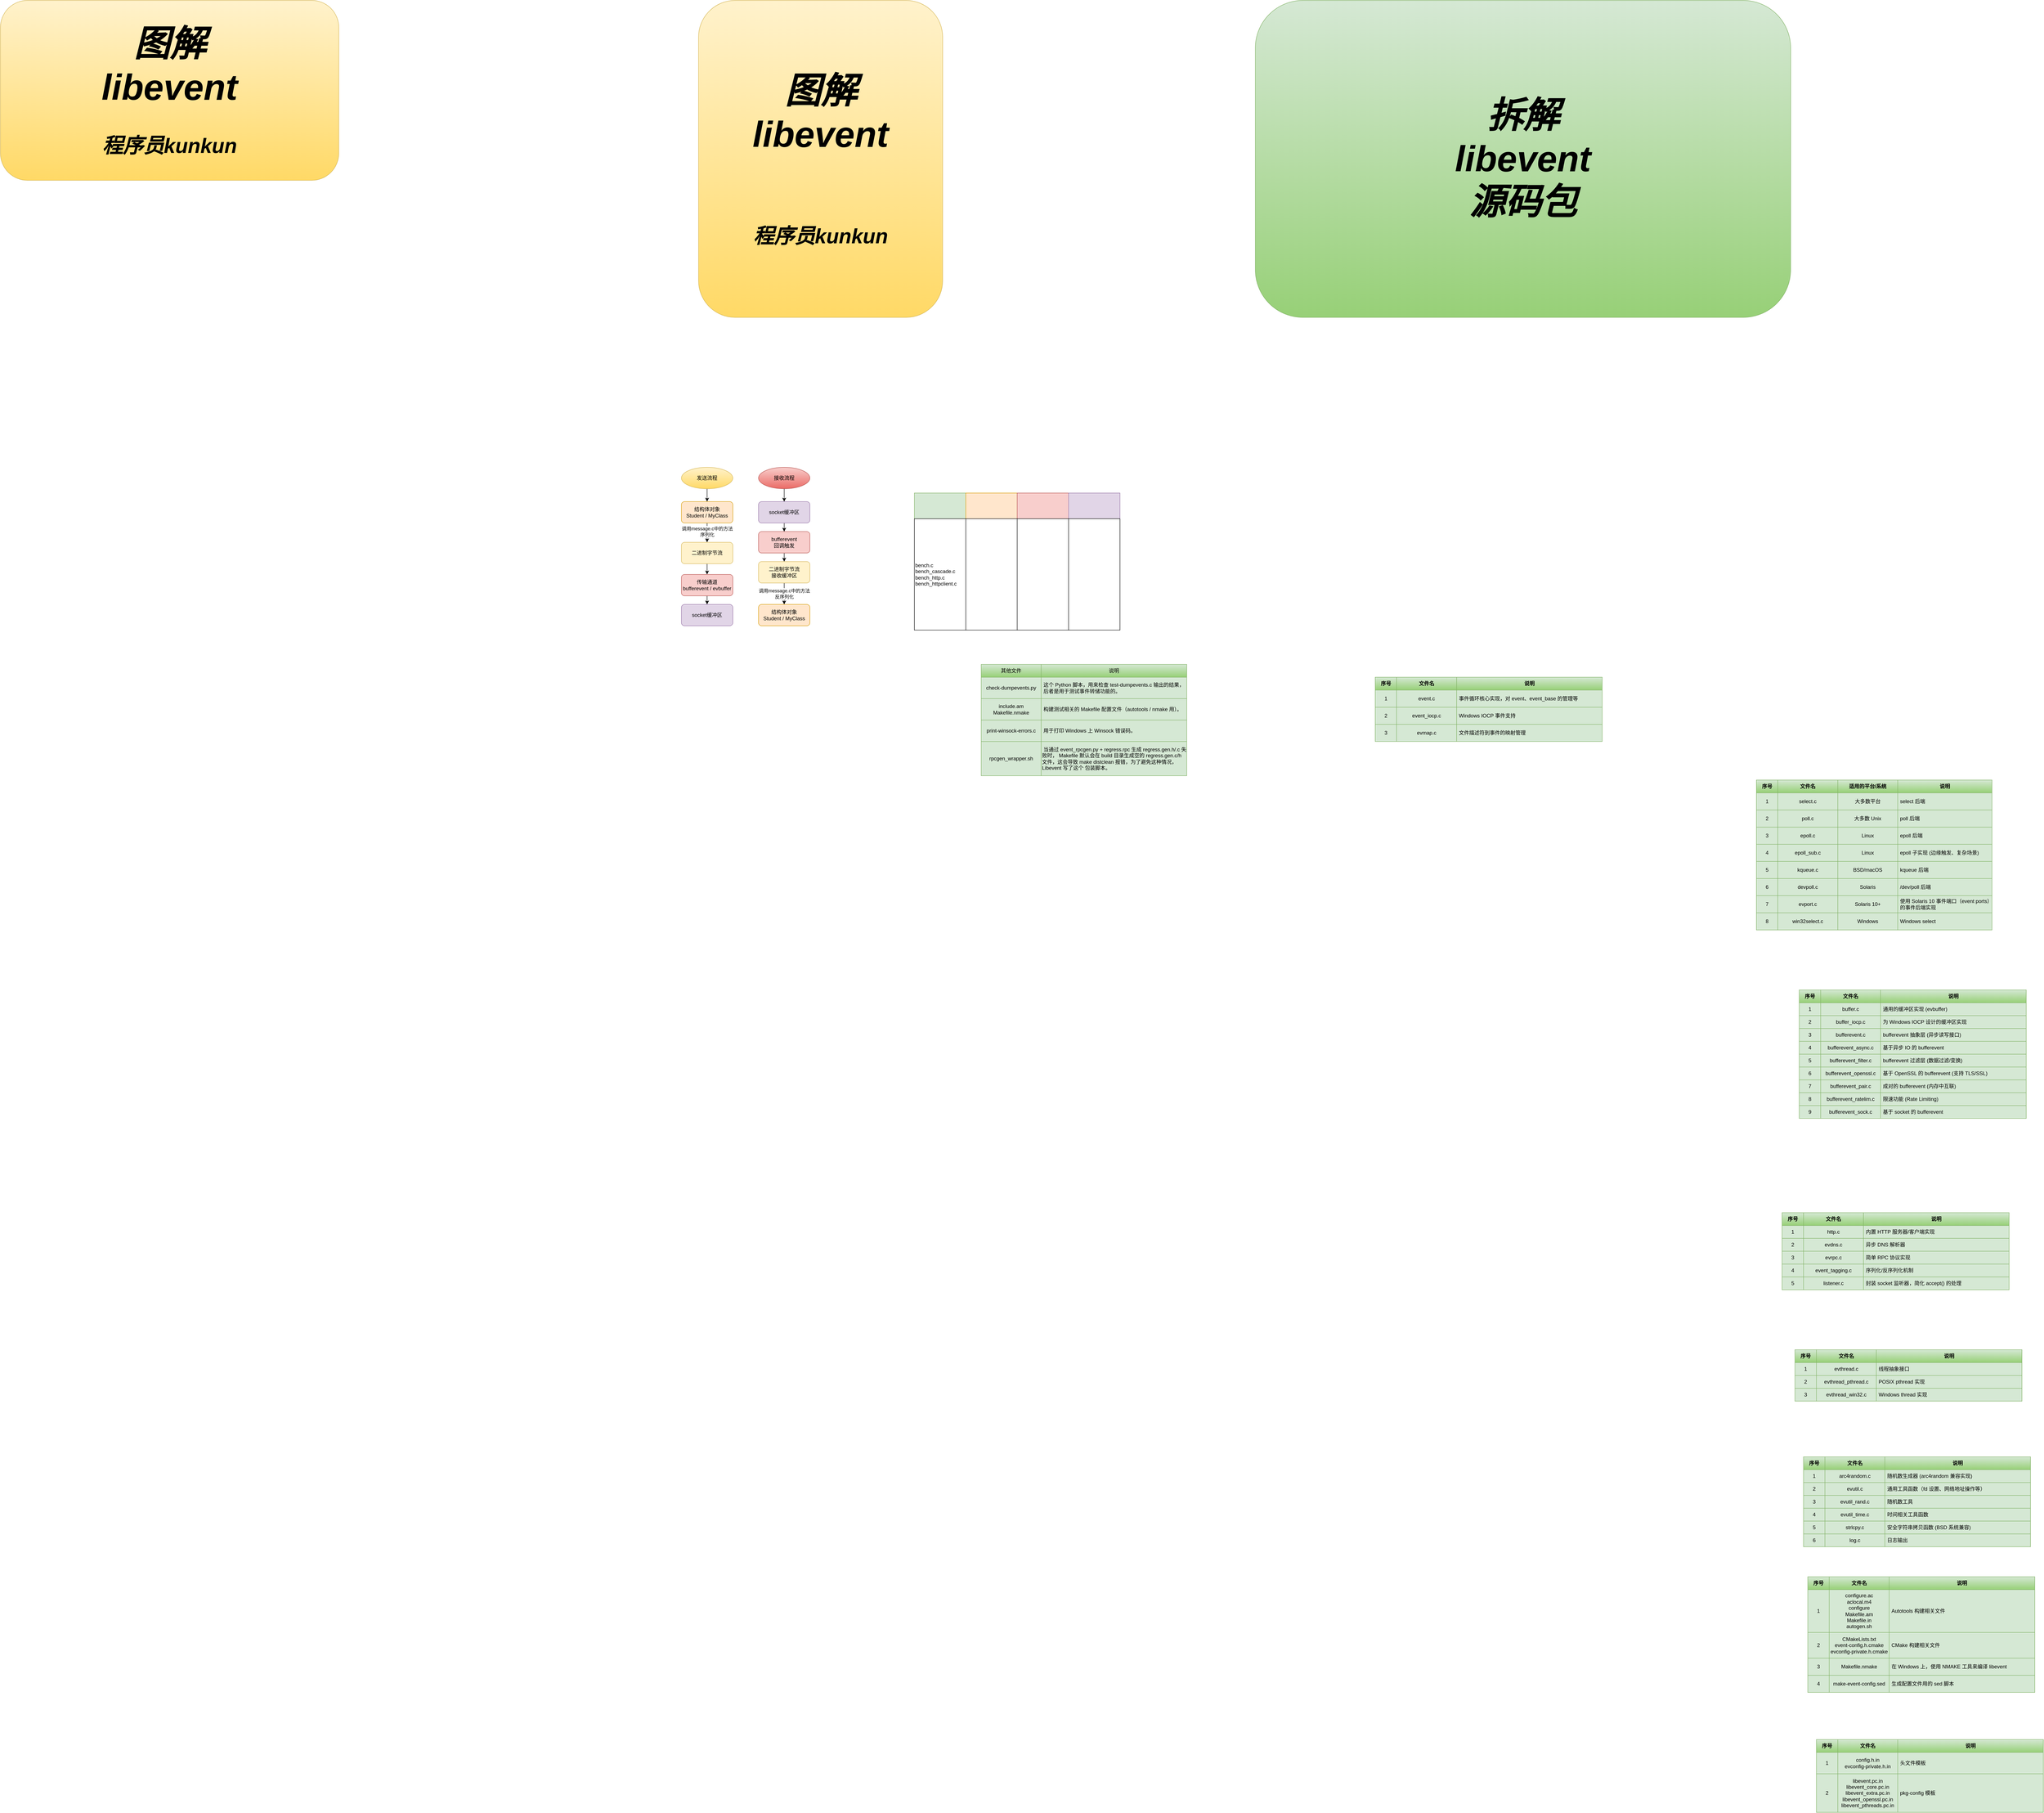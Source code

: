 <mxfile version="28.1.1">
  <diagram name="第 1 页" id="bHeD-zbfW_tD5q5CruoQ">
    <mxGraphModel dx="3165" dy="2285" grid="1" gridSize="10" guides="1" tooltips="1" connect="1" arrows="1" fold="1" page="0" pageScale="1" pageWidth="827" pageHeight="1169" math="0" shadow="0">
      <root>
        <mxCell id="0" />
        <mxCell id="1" parent="0" />
        <mxCell id="lm4zTS06JlCJqqm8C1mE-1" value="" style="edgeStyle=orthogonalEdgeStyle;rounded=0;orthogonalLoop=1;jettySize=auto;html=1;entryX=0.5;entryY=0;entryDx=0;entryDy=0;" parent="1" source="lm4zTS06JlCJqqm8C1mE-3" target="lm4zTS06JlCJqqm8C1mE-5" edge="1">
          <mxGeometry relative="1" as="geometry" />
        </mxCell>
        <mxCell id="lm4zTS06JlCJqqm8C1mE-2" value="调用message.c中的方法&lt;div&gt;序列化&lt;/div&gt;" style="edgeLabel;html=1;align=center;verticalAlign=middle;resizable=0;points=[];" parent="lm4zTS06JlCJqqm8C1mE-1" vertex="1" connectable="0">
          <mxGeometry x="-0.242" relative="1" as="geometry">
            <mxPoint y="3" as="offset" />
          </mxGeometry>
        </mxCell>
        <mxCell id="lm4zTS06JlCJqqm8C1mE-3" value="结构体对象&lt;div&gt;Student / MyClass&lt;/div&gt;" style="rounded=1;whiteSpace=wrap;html=1;fillColor=#ffe6cc;strokeColor=#d79b00;" parent="1" vertex="1">
          <mxGeometry x="1110" y="410" width="120" height="50" as="geometry" />
        </mxCell>
        <mxCell id="lm4zTS06JlCJqqm8C1mE-4" value="" style="edgeStyle=orthogonalEdgeStyle;rounded=0;orthogonalLoop=1;jettySize=auto;html=1;entryX=0.5;entryY=0;entryDx=0;entryDy=0;" parent="1" source="lm4zTS06JlCJqqm8C1mE-5" target="lm4zTS06JlCJqqm8C1mE-7" edge="1">
          <mxGeometry relative="1" as="geometry" />
        </mxCell>
        <mxCell id="lm4zTS06JlCJqqm8C1mE-5" value="二进制字节流" style="rounded=1;whiteSpace=wrap;html=1;fillColor=#fff2cc;strokeColor=#d6b656;" parent="1" vertex="1">
          <mxGeometry x="1110" y="505" width="120" height="50" as="geometry" />
        </mxCell>
        <mxCell id="lm4zTS06JlCJqqm8C1mE-6" value="" style="edgeStyle=orthogonalEdgeStyle;rounded=0;orthogonalLoop=1;jettySize=auto;html=1;" parent="1" source="lm4zTS06JlCJqqm8C1mE-7" target="lm4zTS06JlCJqqm8C1mE-8" edge="1">
          <mxGeometry relative="1" as="geometry" />
        </mxCell>
        <mxCell id="lm4zTS06JlCJqqm8C1mE-7" value="传输通道&lt;div&gt;bufferevent / evbuffer&lt;/div&gt;" style="rounded=1;whiteSpace=wrap;html=1;fillColor=#f8cecc;strokeColor=#b85450;" parent="1" vertex="1">
          <mxGeometry x="1110" y="580" width="120" height="50" as="geometry" />
        </mxCell>
        <mxCell id="lm4zTS06JlCJqqm8C1mE-8" value="socket缓冲区" style="rounded=1;whiteSpace=wrap;html=1;fillColor=#e1d5e7;strokeColor=#9673a6;" parent="1" vertex="1">
          <mxGeometry x="1110" y="650" width="120" height="50" as="geometry" />
        </mxCell>
        <mxCell id="lm4zTS06JlCJqqm8C1mE-9" value="" style="edgeStyle=orthogonalEdgeStyle;rounded=0;orthogonalLoop=1;jettySize=auto;html=1;" parent="1" source="lm4zTS06JlCJqqm8C1mE-10" target="lm4zTS06JlCJqqm8C1mE-12" edge="1">
          <mxGeometry relative="1" as="geometry" />
        </mxCell>
        <mxCell id="lm4zTS06JlCJqqm8C1mE-10" value="socket缓冲区" style="rounded=1;whiteSpace=wrap;html=1;fillColor=#e1d5e7;strokeColor=#9673a6;" parent="1" vertex="1">
          <mxGeometry x="1290" y="410" width="120" height="50" as="geometry" />
        </mxCell>
        <mxCell id="lm4zTS06JlCJqqm8C1mE-11" value="" style="edgeStyle=orthogonalEdgeStyle;rounded=0;orthogonalLoop=1;jettySize=auto;html=1;" parent="1" source="lm4zTS06JlCJqqm8C1mE-12" target="lm4zTS06JlCJqqm8C1mE-14" edge="1">
          <mxGeometry relative="1" as="geometry" />
        </mxCell>
        <mxCell id="lm4zTS06JlCJqqm8C1mE-12" value="&lt;div&gt;bufferevent&lt;/div&gt;&lt;div&gt;回调触发&lt;/div&gt;" style="rounded=1;whiteSpace=wrap;html=1;fillColor=#f8cecc;strokeColor=#b85450;" parent="1" vertex="1">
          <mxGeometry x="1290" y="480" width="120" height="50" as="geometry" />
        </mxCell>
        <mxCell id="lm4zTS06JlCJqqm8C1mE-13" value="调用message.c中的方法&lt;div&gt;反&lt;span style=&quot;background-color: light-dark(#ffffff, var(--ge-dark-color, #121212)); color: light-dark(rgb(0, 0, 0), rgb(255, 255, 255));&quot;&gt;序列化&lt;/span&gt;&lt;/div&gt;" style="edgeStyle=orthogonalEdgeStyle;rounded=0;orthogonalLoop=1;jettySize=auto;html=1;exitX=0.5;exitY=1;exitDx=0;exitDy=0;entryX=0.5;entryY=0;entryDx=0;entryDy=0;" parent="1" source="lm4zTS06JlCJqqm8C1mE-14" target="lm4zTS06JlCJqqm8C1mE-15" edge="1">
          <mxGeometry relative="1" as="geometry">
            <mxPoint x="1350" y="649.0" as="sourcePoint" />
            <mxPoint x="1350" y="699" as="targetPoint" />
          </mxGeometry>
        </mxCell>
        <mxCell id="lm4zTS06JlCJqqm8C1mE-14" value="二进制字节流&lt;div&gt;接收缓冲区&lt;/div&gt;" style="rounded=1;whiteSpace=wrap;html=1;fillColor=#fff2cc;strokeColor=#d6b656;" parent="1" vertex="1">
          <mxGeometry x="1290" y="550" width="120" height="50" as="geometry" />
        </mxCell>
        <mxCell id="lm4zTS06JlCJqqm8C1mE-15" value="结构体对象&lt;div&gt;Student / MyClass&lt;/div&gt;" style="rounded=1;whiteSpace=wrap;html=1;fillColor=#ffe6cc;strokeColor=#d79b00;" parent="1" vertex="1">
          <mxGeometry x="1290" y="650" width="120" height="50" as="geometry" />
        </mxCell>
        <mxCell id="4ESzDmlQAR68TbJbTXDd-2" value="" style="rounded=0;whiteSpace=wrap;html=1;fillColor=#d5e8d4;strokeColor=#82b366;" parent="1" vertex="1">
          <mxGeometry x="1654" y="390" width="120" height="60" as="geometry" />
        </mxCell>
        <mxCell id="4ESzDmlQAR68TbJbTXDd-3" value="" style="rounded=0;whiteSpace=wrap;html=1;fillColor=#ffe6cc;strokeColor=#d79b00;" parent="1" vertex="1">
          <mxGeometry x="1774" y="390" width="120" height="60" as="geometry" />
        </mxCell>
        <mxCell id="4ESzDmlQAR68TbJbTXDd-4" value="" style="rounded=0;whiteSpace=wrap;html=1;fillColor=#f8cecc;strokeColor=#b85450;" parent="1" vertex="1">
          <mxGeometry x="1894" y="390" width="120" height="60" as="geometry" />
        </mxCell>
        <mxCell id="4ESzDmlQAR68TbJbTXDd-5" value="" style="rounded=0;whiteSpace=wrap;html=1;fillColor=#e1d5e7;strokeColor=#9673a6;" parent="1" vertex="1">
          <mxGeometry x="2014" y="390" width="120" height="60" as="geometry" />
        </mxCell>
        <mxCell id="4ESzDmlQAR68TbJbTXDd-6" value="&lt;div&gt;bench.c&lt;/div&gt;&lt;div&gt;bench_cascade.c&lt;/div&gt;&lt;div&gt;bench_http.c&lt;/div&gt;&lt;div&gt;bench_httpclient.c&lt;/div&gt;" style="rounded=0;whiteSpace=wrap;html=1;align=left;" parent="1" vertex="1">
          <mxGeometry x="1654" y="450" width="120" height="260" as="geometry" />
        </mxCell>
        <mxCell id="4ESzDmlQAR68TbJbTXDd-7" value="" style="rounded=0;whiteSpace=wrap;html=1;align=left;" parent="1" vertex="1">
          <mxGeometry x="1774" y="450" width="120" height="260" as="geometry" />
        </mxCell>
        <mxCell id="4ESzDmlQAR68TbJbTXDd-8" value="" style="rounded=0;whiteSpace=wrap;html=1;align=left;" parent="1" vertex="1">
          <mxGeometry x="1894" y="450" width="120" height="260" as="geometry" />
        </mxCell>
        <mxCell id="4ESzDmlQAR68TbJbTXDd-9" value="" style="rounded=0;whiteSpace=wrap;html=1;align=left;" parent="1" vertex="1">
          <mxGeometry x="2014" y="450" width="120" height="260" as="geometry" />
        </mxCell>
        <mxCell id="4ESzDmlQAR68TbJbTXDd-14" value="check-dumpevents.py" style="rounded=0;whiteSpace=wrap;html=1;fillColor=#d5e8d4;strokeColor=#82b366;" parent="1" vertex="1">
          <mxGeometry x="1810" y="820" width="140" height="50" as="geometry" />
        </mxCell>
        <mxCell id="4ESzDmlQAR68TbJbTXDd-16" value="&lt;div&gt;include.am&lt;/div&gt;&lt;div&gt;Makefile.nmake&lt;/div&gt;" style="rounded=0;whiteSpace=wrap;html=1;fillColor=#d5e8d4;strokeColor=#82b366;" parent="1" vertex="1">
          <mxGeometry x="1810" y="870" width="140" height="50" as="geometry" />
        </mxCell>
        <mxCell id="4ESzDmlQAR68TbJbTXDd-17" value="print-winsock-errors.c" style="rounded=0;whiteSpace=wrap;html=1;fillColor=#d5e8d4;strokeColor=#82b366;" parent="1" vertex="1">
          <mxGeometry x="1810" y="920" width="140" height="50" as="geometry" />
        </mxCell>
        <mxCell id="4ESzDmlQAR68TbJbTXDd-18" value="rpcgen_wrapper.sh" style="rounded=0;whiteSpace=wrap;html=1;fillColor=#d5e8d4;strokeColor=#82b366;" parent="1" vertex="1">
          <mxGeometry x="1810" y="970" width="140" height="80" as="geometry" />
        </mxCell>
        <mxCell id="4ESzDmlQAR68TbJbTXDd-19" value="&amp;nbsp;这个 Python 脚本，用来检查 test-dumpevents.c 输出的结果，&amp;nbsp; &amp;nbsp;后者是用于测试事件转储功能的。" style="rounded=0;whiteSpace=wrap;html=1;align=left;fillColor=#d5e8d4;strokeColor=#82b366;" parent="1" vertex="1">
          <mxGeometry x="1950" y="820" width="340" height="50" as="geometry" />
        </mxCell>
        <mxCell id="4ESzDmlQAR68TbJbTXDd-20" value="&amp;nbsp;构建测试相关的 Makefile 配置文件（autotools / nmake 用）。" style="rounded=0;whiteSpace=wrap;html=1;align=left;fillColor=#d5e8d4;strokeColor=#82b366;" parent="1" vertex="1">
          <mxGeometry x="1950" y="870" width="340" height="50" as="geometry" />
        </mxCell>
        <mxCell id="4ESzDmlQAR68TbJbTXDd-21" value="&amp;nbsp;用于打印 Windows 上 Winsock 错误码。" style="rounded=0;whiteSpace=wrap;html=1;align=left;fillColor=#d5e8d4;strokeColor=#82b366;" parent="1" vertex="1">
          <mxGeometry x="1950" y="920" width="340" height="50" as="geometry" />
        </mxCell>
        <mxCell id="4ESzDmlQAR68TbJbTXDd-22" value="&amp;nbsp;当通过 event_rpcgen.py +&amp;nbsp;regress.rpc 生成&amp;nbsp;regress.gen.h/.c 失败时， Makefile 默认会在 build 目录生成空的 regress.gen.c/h 文件，这会导致 make distclean 报错，为了避免这种情况，Libevent 写了这个 包装脚本。" style="rounded=0;whiteSpace=wrap;html=1;align=left;fillColor=#d5e8d4;strokeColor=#82b366;" parent="1" vertex="1">
          <mxGeometry x="1950" y="970" width="340" height="80" as="geometry" />
        </mxCell>
        <mxCell id="4ESzDmlQAR68TbJbTXDd-23" value="其他文件" style="rounded=0;whiteSpace=wrap;html=1;fillColor=#d5e8d4;strokeColor=#82b366;gradientColor=#97d077;" parent="1" vertex="1">
          <mxGeometry x="1810" y="790" width="140" height="30" as="geometry" />
        </mxCell>
        <mxCell id="4ESzDmlQAR68TbJbTXDd-24" value="说明" style="rounded=0;whiteSpace=wrap;html=1;fillColor=#d5e8d4;strokeColor=#82b366;align=center;gradientColor=#97d077;" parent="1" vertex="1">
          <mxGeometry x="1950" y="790" width="340" height="30" as="geometry" />
        </mxCell>
        <mxCell id="4ESzDmlQAR68TbJbTXDd-25" value="&lt;font style=&quot;font-size: 84px;&quot;&gt;&lt;b&gt;图解&lt;/b&gt;&lt;/font&gt;&lt;div&gt;&lt;font style=&quot;font-size: 84px;&quot;&gt;&lt;b&gt;libevent&lt;/b&gt;&lt;/font&gt;&lt;/div&gt;&lt;div&gt;&lt;font style=&quot;font-size: 84px;&quot;&gt;&lt;b&gt;&lt;br&gt;&lt;/b&gt;&lt;/font&gt;&lt;/div&gt;&lt;div&gt;&lt;b&gt;&lt;br&gt;&lt;/b&gt;&lt;/div&gt;&lt;div&gt;&lt;b&gt;程序员kunkun&lt;/b&gt;&lt;/div&gt;" style="rounded=1;whiteSpace=wrap;html=1;fillColor=#fff2cc;gradientColor=#ffd966;strokeColor=#d6b656;fontSize=48;fontStyle=2" parent="1" vertex="1">
          <mxGeometry x="1150" y="-760" width="570" height="740" as="geometry" />
        </mxCell>
        <mxCell id="4ESzDmlQAR68TbJbTXDd-26" value="&lt;span style=&quot;font-size: 84px;&quot;&gt;&lt;b&gt;拆解&lt;/b&gt;&lt;/span&gt;&lt;br&gt;&lt;div&gt;&lt;font style=&quot;font-size: 84px;&quot;&gt;&lt;b&gt;libevent&lt;/b&gt;&lt;/font&gt;&lt;/div&gt;&lt;div&gt;&lt;font style=&quot;font-size: 84px;&quot;&gt;&lt;b&gt;源码包&lt;/b&gt;&lt;/font&gt;&lt;/div&gt;" style="rounded=1;whiteSpace=wrap;html=1;fillColor=#d5e8d4;gradientColor=#97d077;strokeColor=#82b366;fontSize=48;fontStyle=2" parent="1" vertex="1">
          <mxGeometry x="2450" y="-760" width="1250" height="740" as="geometry" />
        </mxCell>
        <mxCell id="4ESzDmlQAR68TbJbTXDd-28" value="" style="edgeStyle=orthogonalEdgeStyle;rounded=0;orthogonalLoop=1;jettySize=auto;html=1;" parent="1" source="4ESzDmlQAR68TbJbTXDd-27" target="lm4zTS06JlCJqqm8C1mE-3" edge="1">
          <mxGeometry relative="1" as="geometry" />
        </mxCell>
        <mxCell id="4ESzDmlQAR68TbJbTXDd-27" value="发送流程" style="ellipse;whiteSpace=wrap;html=1;fillColor=#fff2cc;gradientColor=#ffd966;strokeColor=#d6b656;" parent="1" vertex="1">
          <mxGeometry x="1110" y="330" width="120" height="50" as="geometry" />
        </mxCell>
        <mxCell id="4ESzDmlQAR68TbJbTXDd-30" value="" style="edgeStyle=orthogonalEdgeStyle;rounded=0;orthogonalLoop=1;jettySize=auto;html=1;" parent="1" source="4ESzDmlQAR68TbJbTXDd-29" target="lm4zTS06JlCJqqm8C1mE-10" edge="1">
          <mxGeometry relative="1" as="geometry" />
        </mxCell>
        <mxCell id="4ESzDmlQAR68TbJbTXDd-29" value="接收流程" style="ellipse;whiteSpace=wrap;html=1;fillColor=#f8cecc;gradientColor=#ea6b66;strokeColor=#b85450;" parent="1" vertex="1">
          <mxGeometry x="1290" y="330" width="120" height="50" as="geometry" />
        </mxCell>
        <mxCell id="m3YWzzSOtX_iTLKpykOy-1" value="event.c" style="rounded=0;whiteSpace=wrap;html=1;fillColor=#d5e8d4;strokeColor=#82b366;" parent="1" vertex="1">
          <mxGeometry x="2780" y="850" width="140" height="40" as="geometry" />
        </mxCell>
        <mxCell id="m3YWzzSOtX_iTLKpykOy-2" value="event_iocp.c" style="rounded=0;whiteSpace=wrap;html=1;fillColor=#d5e8d4;strokeColor=#82b366;" parent="1" vertex="1">
          <mxGeometry x="2780" y="890" width="140" height="40" as="geometry" />
        </mxCell>
        <mxCell id="m3YWzzSOtX_iTLKpykOy-3" value="evmap.c" style="rounded=0;whiteSpace=wrap;html=1;fillColor=#d5e8d4;strokeColor=#82b366;" parent="1" vertex="1">
          <mxGeometry x="2780" y="930" width="140" height="40" as="geometry" />
        </mxCell>
        <mxCell id="m3YWzzSOtX_iTLKpykOy-5" value="&amp;nbsp;事件循环核心实现，对 event、event_base 的管理等" style="rounded=0;whiteSpace=wrap;html=1;align=left;fillColor=#d5e8d4;strokeColor=#82b366;" parent="1" vertex="1">
          <mxGeometry x="2920" y="850" width="340" height="40" as="geometry" />
        </mxCell>
        <mxCell id="m3YWzzSOtX_iTLKpykOy-6" value="&amp;nbsp;Windows IOCP 事件支持" style="rounded=0;whiteSpace=wrap;html=1;align=left;fillColor=#d5e8d4;strokeColor=#82b366;" parent="1" vertex="1">
          <mxGeometry x="2920" y="890" width="340" height="40" as="geometry" />
        </mxCell>
        <mxCell id="m3YWzzSOtX_iTLKpykOy-7" value="&amp;nbsp;文件描述符到事件的映射管理" style="rounded=0;whiteSpace=wrap;html=1;align=left;fillColor=#d5e8d4;strokeColor=#82b366;" parent="1" vertex="1">
          <mxGeometry x="2920" y="930" width="340" height="40" as="geometry" />
        </mxCell>
        <mxCell id="m3YWzzSOtX_iTLKpykOy-9" value="文件名" style="rounded=0;whiteSpace=wrap;html=1;fillColor=#d5e8d4;strokeColor=#82b366;gradientColor=#97d077;fontStyle=1" parent="1" vertex="1">
          <mxGeometry x="2780" y="820" width="140" height="30" as="geometry" />
        </mxCell>
        <mxCell id="m3YWzzSOtX_iTLKpykOy-10" value="说明" style="rounded=0;whiteSpace=wrap;html=1;fillColor=#d5e8d4;strokeColor=#82b366;align=center;gradientColor=#97d077;fontStyle=1" parent="1" vertex="1">
          <mxGeometry x="2920" y="820" width="340" height="30" as="geometry" />
        </mxCell>
        <mxCell id="m3YWzzSOtX_iTLKpykOy-11" value="1" style="rounded=0;whiteSpace=wrap;html=1;fillColor=#d5e8d4;strokeColor=#82b366;" parent="1" vertex="1">
          <mxGeometry x="2730" y="850" width="50" height="40" as="geometry" />
        </mxCell>
        <mxCell id="m3YWzzSOtX_iTLKpykOy-12" value="2" style="rounded=0;whiteSpace=wrap;html=1;fillColor=#d5e8d4;strokeColor=#82b366;" parent="1" vertex="1">
          <mxGeometry x="2730" y="890" width="50" height="40" as="geometry" />
        </mxCell>
        <mxCell id="m3YWzzSOtX_iTLKpykOy-13" value="3" style="rounded=0;whiteSpace=wrap;html=1;fillColor=#d5e8d4;strokeColor=#82b366;" parent="1" vertex="1">
          <mxGeometry x="2730" y="930" width="50" height="40" as="geometry" />
        </mxCell>
        <mxCell id="m3YWzzSOtX_iTLKpykOy-15" value="序号" style="rounded=0;whiteSpace=wrap;html=1;fillColor=#d5e8d4;strokeColor=#82b366;gradientColor=#97d077;fontStyle=1" parent="1" vertex="1">
          <mxGeometry x="2730" y="820" width="50" height="30" as="geometry" />
        </mxCell>
        <mxCell id="m3YWzzSOtX_iTLKpykOy-16" value="select.c" style="rounded=0;whiteSpace=wrap;html=1;fillColor=#d5e8d4;strokeColor=#82b366;" parent="1" vertex="1">
          <mxGeometry x="3670" y="1090" width="140" height="40" as="geometry" />
        </mxCell>
        <mxCell id="m3YWzzSOtX_iTLKpykOy-20" value="&amp;nbsp;select 后端" style="rounded=0;whiteSpace=wrap;html=1;align=left;fillColor=#d5e8d4;strokeColor=#82b366;" parent="1" vertex="1">
          <mxGeometry x="3950" y="1090" width="220" height="40" as="geometry" />
        </mxCell>
        <mxCell id="m3YWzzSOtX_iTLKpykOy-24" value="文件名" style="rounded=0;whiteSpace=wrap;html=1;fillColor=#d5e8d4;strokeColor=#82b366;gradientColor=#97d077;fontStyle=1" parent="1" vertex="1">
          <mxGeometry x="3670" y="1060" width="140" height="30" as="geometry" />
        </mxCell>
        <mxCell id="m3YWzzSOtX_iTLKpykOy-25" value="说明" style="rounded=0;whiteSpace=wrap;html=1;fillColor=#d5e8d4;strokeColor=#82b366;align=center;gradientColor=#97d077;fontStyle=1" parent="1" vertex="1">
          <mxGeometry x="3950" y="1060" width="220" height="30" as="geometry" />
        </mxCell>
        <mxCell id="m3YWzzSOtX_iTLKpykOy-26" value="1" style="rounded=0;whiteSpace=wrap;html=1;fillColor=#d5e8d4;strokeColor=#82b366;" parent="1" vertex="1">
          <mxGeometry x="3620" y="1090" width="50" height="40" as="geometry" />
        </mxCell>
        <mxCell id="m3YWzzSOtX_iTLKpykOy-30" value="序号" style="rounded=0;whiteSpace=wrap;html=1;fillColor=#d5e8d4;strokeColor=#82b366;gradientColor=#97d077;fontStyle=1" parent="1" vertex="1">
          <mxGeometry x="3620" y="1060" width="50" height="30" as="geometry" />
        </mxCell>
        <mxCell id="m3YWzzSOtX_iTLKpykOy-31" value="buffer.c" style="rounded=0;whiteSpace=wrap;html=1;fillColor=#d5e8d4;strokeColor=#82b366;" parent="1" vertex="1">
          <mxGeometry x="3770" y="1580" width="140" height="30" as="geometry" />
        </mxCell>
        <mxCell id="m3YWzzSOtX_iTLKpykOy-32" value="buffer_iocp.c" style="rounded=0;whiteSpace=wrap;html=1;fillColor=#d5e8d4;strokeColor=#82b366;" parent="1" vertex="1">
          <mxGeometry x="3770" y="1610" width="140" height="30" as="geometry" />
        </mxCell>
        <mxCell id="m3YWzzSOtX_iTLKpykOy-33" value="bufferevent.c" style="rounded=0;whiteSpace=wrap;html=1;fillColor=#d5e8d4;strokeColor=#82b366;" parent="1" vertex="1">
          <mxGeometry x="3770" y="1640" width="140" height="30" as="geometry" />
        </mxCell>
        <mxCell id="m3YWzzSOtX_iTLKpykOy-34" value="bufferevent_async.c" style="rounded=0;whiteSpace=wrap;html=1;fillColor=#d5e8d4;strokeColor=#82b366;" parent="1" vertex="1">
          <mxGeometry x="3770" y="1670" width="140" height="30" as="geometry" />
        </mxCell>
        <mxCell id="m3YWzzSOtX_iTLKpykOy-35" value="&amp;nbsp;通用的缓冲区实现 (evbuffer)" style="rounded=0;whiteSpace=wrap;html=1;align=left;fillColor=#d5e8d4;strokeColor=#82b366;" parent="1" vertex="1">
          <mxGeometry x="3910" y="1580" width="340" height="30" as="geometry" />
        </mxCell>
        <mxCell id="m3YWzzSOtX_iTLKpykOy-36" value="&amp;nbsp;为 Windows IOCP 设计的缓冲区实现" style="rounded=0;whiteSpace=wrap;html=1;align=left;fillColor=#d5e8d4;strokeColor=#82b366;" parent="1" vertex="1">
          <mxGeometry x="3910" y="1610" width="340" height="30" as="geometry" />
        </mxCell>
        <mxCell id="m3YWzzSOtX_iTLKpykOy-37" value="&amp;nbsp;bufferevent 抽象层 (异步读写接口)" style="rounded=0;whiteSpace=wrap;html=1;align=left;fillColor=#d5e8d4;strokeColor=#82b366;" parent="1" vertex="1">
          <mxGeometry x="3910" y="1640" width="340" height="30" as="geometry" />
        </mxCell>
        <mxCell id="m3YWzzSOtX_iTLKpykOy-38" value="&amp;nbsp;基于异步 IO 的 bufferevent" style="rounded=0;whiteSpace=wrap;html=1;align=left;fillColor=#d5e8d4;strokeColor=#82b366;" parent="1" vertex="1">
          <mxGeometry x="3910" y="1670" width="340" height="30" as="geometry" />
        </mxCell>
        <mxCell id="m3YWzzSOtX_iTLKpykOy-39" value="文件名" style="rounded=0;whiteSpace=wrap;html=1;fillColor=#d5e8d4;strokeColor=#82b366;gradientColor=#97d077;fontStyle=1" parent="1" vertex="1">
          <mxGeometry x="3770" y="1550" width="140" height="30" as="geometry" />
        </mxCell>
        <mxCell id="m3YWzzSOtX_iTLKpykOy-40" value="说明" style="rounded=0;whiteSpace=wrap;html=1;fillColor=#d5e8d4;strokeColor=#82b366;align=center;gradientColor=#97d077;fontStyle=1" parent="1" vertex="1">
          <mxGeometry x="3910" y="1550" width="340" height="30" as="geometry" />
        </mxCell>
        <mxCell id="m3YWzzSOtX_iTLKpykOy-41" value="1" style="rounded=0;whiteSpace=wrap;html=1;fillColor=#d5e8d4;strokeColor=#82b366;" parent="1" vertex="1">
          <mxGeometry x="3720" y="1580" width="50" height="30" as="geometry" />
        </mxCell>
        <mxCell id="m3YWzzSOtX_iTLKpykOy-42" value="2" style="rounded=0;whiteSpace=wrap;html=1;fillColor=#d5e8d4;strokeColor=#82b366;" parent="1" vertex="1">
          <mxGeometry x="3720" y="1610" width="50" height="30" as="geometry" />
        </mxCell>
        <mxCell id="m3YWzzSOtX_iTLKpykOy-43" value="3" style="rounded=0;whiteSpace=wrap;html=1;fillColor=#d5e8d4;strokeColor=#82b366;" parent="1" vertex="1">
          <mxGeometry x="3720" y="1640" width="50" height="30" as="geometry" />
        </mxCell>
        <mxCell id="m3YWzzSOtX_iTLKpykOy-44" value="4" style="rounded=0;whiteSpace=wrap;html=1;fillColor=#d5e8d4;strokeColor=#82b366;" parent="1" vertex="1">
          <mxGeometry x="3720" y="1670" width="50" height="30" as="geometry" />
        </mxCell>
        <mxCell id="m3YWzzSOtX_iTLKpykOy-45" value="序号" style="rounded=0;whiteSpace=wrap;html=1;fillColor=#d5e8d4;strokeColor=#82b366;gradientColor=#97d077;fontStyle=1" parent="1" vertex="1">
          <mxGeometry x="3720" y="1550" width="50" height="30" as="geometry" />
        </mxCell>
        <mxCell id="m3YWzzSOtX_iTLKpykOy-106" value="大多数平台" style="rounded=0;whiteSpace=wrap;html=1;fillColor=#d5e8d4;strokeColor=#82b366;" parent="1" vertex="1">
          <mxGeometry x="3810" y="1090" width="140" height="40" as="geometry" />
        </mxCell>
        <mxCell id="m3YWzzSOtX_iTLKpykOy-110" value="适用的平台/系统" style="rounded=0;whiteSpace=wrap;html=1;fillColor=#d5e8d4;strokeColor=#82b366;gradientColor=#97d077;fontStyle=1" parent="1" vertex="1">
          <mxGeometry x="3810" y="1060" width="140" height="30" as="geometry" />
        </mxCell>
        <mxCell id="m3YWzzSOtX_iTLKpykOy-111" value="poll.c" style="rounded=0;whiteSpace=wrap;html=1;fillColor=#d5e8d4;strokeColor=#82b366;" parent="1" vertex="1">
          <mxGeometry x="3670" y="1130" width="140" height="40" as="geometry" />
        </mxCell>
        <mxCell id="m3YWzzSOtX_iTLKpykOy-112" value="&amp;nbsp;poll 后端" style="rounded=0;whiteSpace=wrap;html=1;align=left;fillColor=#d5e8d4;strokeColor=#82b366;" parent="1" vertex="1">
          <mxGeometry x="3950" y="1130" width="220" height="40" as="geometry" />
        </mxCell>
        <mxCell id="m3YWzzSOtX_iTLKpykOy-113" value="2" style="rounded=0;whiteSpace=wrap;html=1;fillColor=#d5e8d4;strokeColor=#82b366;" parent="1" vertex="1">
          <mxGeometry x="3620" y="1130" width="50" height="40" as="geometry" />
        </mxCell>
        <mxCell id="m3YWzzSOtX_iTLKpykOy-114" value="大多数 Unix" style="rounded=0;whiteSpace=wrap;html=1;fillColor=#d5e8d4;strokeColor=#82b366;" parent="1" vertex="1">
          <mxGeometry x="3810" y="1130" width="140" height="40" as="geometry" />
        </mxCell>
        <mxCell id="m3YWzzSOtX_iTLKpykOy-115" value="epoll.c" style="rounded=0;whiteSpace=wrap;html=1;fillColor=#d5e8d4;strokeColor=#82b366;" parent="1" vertex="1">
          <mxGeometry x="3670" y="1170" width="140" height="40" as="geometry" />
        </mxCell>
        <mxCell id="m3YWzzSOtX_iTLKpykOy-116" value="&amp;nbsp;epoll 后端" style="rounded=0;whiteSpace=wrap;html=1;align=left;fillColor=#d5e8d4;strokeColor=#82b366;" parent="1" vertex="1">
          <mxGeometry x="3950" y="1170" width="220" height="40" as="geometry" />
        </mxCell>
        <mxCell id="m3YWzzSOtX_iTLKpykOy-117" value="3" style="rounded=0;whiteSpace=wrap;html=1;fillColor=#d5e8d4;strokeColor=#82b366;" parent="1" vertex="1">
          <mxGeometry x="3620" y="1170" width="50" height="40" as="geometry" />
        </mxCell>
        <mxCell id="m3YWzzSOtX_iTLKpykOy-118" value="Linux" style="rounded=0;whiteSpace=wrap;html=1;fillColor=#d5e8d4;strokeColor=#82b366;" parent="1" vertex="1">
          <mxGeometry x="3810" y="1170" width="140" height="40" as="geometry" />
        </mxCell>
        <mxCell id="m3YWzzSOtX_iTLKpykOy-123" value="epoll_sub.c" style="rounded=0;whiteSpace=wrap;html=1;fillColor=#d5e8d4;strokeColor=#82b366;" parent="1" vertex="1">
          <mxGeometry x="3670" y="1210" width="140" height="40" as="geometry" />
        </mxCell>
        <mxCell id="m3YWzzSOtX_iTLKpykOy-124" value="&amp;nbsp;epoll 子实现 (边缘触发、复杂场景)" style="rounded=0;whiteSpace=wrap;html=1;align=left;fillColor=#d5e8d4;strokeColor=#82b366;" parent="1" vertex="1">
          <mxGeometry x="3950" y="1210" width="220" height="40" as="geometry" />
        </mxCell>
        <mxCell id="m3YWzzSOtX_iTLKpykOy-125" value="4" style="rounded=0;whiteSpace=wrap;html=1;fillColor=#d5e8d4;strokeColor=#82b366;" parent="1" vertex="1">
          <mxGeometry x="3620" y="1210" width="50" height="40" as="geometry" />
        </mxCell>
        <mxCell id="m3YWzzSOtX_iTLKpykOy-126" value="Linux" style="rounded=0;whiteSpace=wrap;html=1;fillColor=#d5e8d4;strokeColor=#82b366;" parent="1" vertex="1">
          <mxGeometry x="3810" y="1210" width="140" height="40" as="geometry" />
        </mxCell>
        <mxCell id="m3YWzzSOtX_iTLKpykOy-127" value="kqueue.c" style="rounded=0;whiteSpace=wrap;html=1;fillColor=#d5e8d4;strokeColor=#82b366;" parent="1" vertex="1">
          <mxGeometry x="3670" y="1250" width="140" height="40" as="geometry" />
        </mxCell>
        <mxCell id="m3YWzzSOtX_iTLKpykOy-128" value="&amp;nbsp;kqueue 后端" style="rounded=0;whiteSpace=wrap;html=1;align=left;fillColor=#d5e8d4;strokeColor=#82b366;" parent="1" vertex="1">
          <mxGeometry x="3950" y="1250" width="220" height="40" as="geometry" />
        </mxCell>
        <mxCell id="m3YWzzSOtX_iTLKpykOy-129" value="5" style="rounded=0;whiteSpace=wrap;html=1;fillColor=#d5e8d4;strokeColor=#82b366;" parent="1" vertex="1">
          <mxGeometry x="3620" y="1250" width="50" height="40" as="geometry" />
        </mxCell>
        <mxCell id="m3YWzzSOtX_iTLKpykOy-130" value="BSD/macOS" style="rounded=0;whiteSpace=wrap;html=1;fillColor=#d5e8d4;strokeColor=#82b366;" parent="1" vertex="1">
          <mxGeometry x="3810" y="1250" width="140" height="40" as="geometry" />
        </mxCell>
        <mxCell id="m3YWzzSOtX_iTLKpykOy-131" value="devpoll.c" style="rounded=0;whiteSpace=wrap;html=1;fillColor=#d5e8d4;strokeColor=#82b366;" parent="1" vertex="1">
          <mxGeometry x="3670" y="1290" width="140" height="40" as="geometry" />
        </mxCell>
        <mxCell id="m3YWzzSOtX_iTLKpykOy-132" value="&amp;nbsp;/dev/poll 后端" style="rounded=0;whiteSpace=wrap;html=1;align=left;fillColor=#d5e8d4;strokeColor=#82b366;" parent="1" vertex="1">
          <mxGeometry x="3950" y="1290" width="220" height="40" as="geometry" />
        </mxCell>
        <mxCell id="m3YWzzSOtX_iTLKpykOy-133" value="6" style="rounded=0;whiteSpace=wrap;html=1;fillColor=#d5e8d4;strokeColor=#82b366;" parent="1" vertex="1">
          <mxGeometry x="3620" y="1290" width="50" height="40" as="geometry" />
        </mxCell>
        <mxCell id="m3YWzzSOtX_iTLKpykOy-134" value="Solaris" style="rounded=0;whiteSpace=wrap;html=1;fillColor=#d5e8d4;strokeColor=#82b366;" parent="1" vertex="1">
          <mxGeometry x="3810" y="1290" width="140" height="40" as="geometry" />
        </mxCell>
        <mxCell id="m3YWzzSOtX_iTLKpykOy-135" value="win32select.c" style="rounded=0;whiteSpace=wrap;html=1;fillColor=#d5e8d4;strokeColor=#82b366;" parent="1" vertex="1">
          <mxGeometry x="3670" y="1370" width="140" height="40" as="geometry" />
        </mxCell>
        <mxCell id="m3YWzzSOtX_iTLKpykOy-136" value="&amp;nbsp;Windows select" style="rounded=0;whiteSpace=wrap;html=1;align=left;fillColor=#d5e8d4;strokeColor=#82b366;" parent="1" vertex="1">
          <mxGeometry x="3950" y="1370" width="220" height="40" as="geometry" />
        </mxCell>
        <mxCell id="m3YWzzSOtX_iTLKpykOy-137" value="8" style="rounded=0;whiteSpace=wrap;html=1;fillColor=#d5e8d4;strokeColor=#82b366;" parent="1" vertex="1">
          <mxGeometry x="3620" y="1370" width="50" height="40" as="geometry" />
        </mxCell>
        <mxCell id="m3YWzzSOtX_iTLKpykOy-138" value="Windows" style="rounded=0;whiteSpace=wrap;html=1;fillColor=#d5e8d4;strokeColor=#82b366;" parent="1" vertex="1">
          <mxGeometry x="3810" y="1370" width="140" height="40" as="geometry" />
        </mxCell>
        <mxCell id="m3YWzzSOtX_iTLKpykOy-139" value="evport.c" style="rounded=0;whiteSpace=wrap;html=1;fillColor=#d5e8d4;strokeColor=#82b366;" parent="1" vertex="1">
          <mxGeometry x="3670" y="1330" width="140" height="40" as="geometry" />
        </mxCell>
        <mxCell id="m3YWzzSOtX_iTLKpykOy-140" value="&amp;nbsp;使用 Solaris 10 事件端口（event ports）&lt;div&gt;&amp;nbsp;的事件后端实现&lt;/div&gt;" style="rounded=0;whiteSpace=wrap;html=1;align=left;fillColor=#d5e8d4;strokeColor=#82b366;" parent="1" vertex="1">
          <mxGeometry x="3950" y="1330" width="220" height="40" as="geometry" />
        </mxCell>
        <mxCell id="m3YWzzSOtX_iTLKpykOy-141" value="7" style="rounded=0;whiteSpace=wrap;html=1;fillColor=#d5e8d4;strokeColor=#82b366;" parent="1" vertex="1">
          <mxGeometry x="3620" y="1330" width="50" height="40" as="geometry" />
        </mxCell>
        <mxCell id="m3YWzzSOtX_iTLKpykOy-142" value="Solaris 10+" style="rounded=0;whiteSpace=wrap;html=1;fillColor=#d5e8d4;strokeColor=#82b366;" parent="1" vertex="1">
          <mxGeometry x="3810" y="1330" width="140" height="40" as="geometry" />
        </mxCell>
        <mxCell id="m3YWzzSOtX_iTLKpykOy-143" value="bufferevent_filter.c" style="rounded=0;whiteSpace=wrap;html=1;fillColor=#d5e8d4;strokeColor=#82b366;" parent="1" vertex="1">
          <mxGeometry x="3770" y="1700" width="140" height="30" as="geometry" />
        </mxCell>
        <mxCell id="m3YWzzSOtX_iTLKpykOy-144" value="bufferevent_openssl.c" style="rounded=0;whiteSpace=wrap;html=1;fillColor=#d5e8d4;strokeColor=#82b366;" parent="1" vertex="1">
          <mxGeometry x="3770" y="1730" width="140" height="30" as="geometry" />
        </mxCell>
        <mxCell id="m3YWzzSOtX_iTLKpykOy-145" value="bufferevent_pair.c" style="rounded=0;whiteSpace=wrap;html=1;fillColor=#d5e8d4;strokeColor=#82b366;" parent="1" vertex="1">
          <mxGeometry x="3770" y="1760" width="140" height="30" as="geometry" />
        </mxCell>
        <mxCell id="m3YWzzSOtX_iTLKpykOy-146" value="bufferevent_ratelim.c" style="rounded=0;whiteSpace=wrap;html=1;fillColor=#d5e8d4;strokeColor=#82b366;" parent="1" vertex="1">
          <mxGeometry x="3770" y="1790" width="140" height="30" as="geometry" />
        </mxCell>
        <mxCell id="m3YWzzSOtX_iTLKpykOy-147" value="&amp;nbsp;bufferevent 过滤层 (数据过滤/变换)" style="rounded=0;whiteSpace=wrap;html=1;align=left;fillColor=#d5e8d4;strokeColor=#82b366;" parent="1" vertex="1">
          <mxGeometry x="3910" y="1700" width="340" height="30" as="geometry" />
        </mxCell>
        <mxCell id="m3YWzzSOtX_iTLKpykOy-148" value="&amp;nbsp;基于 OpenSSL 的 bufferevent (支持 TLS/SSL)" style="rounded=0;whiteSpace=wrap;html=1;align=left;fillColor=#d5e8d4;strokeColor=#82b366;" parent="1" vertex="1">
          <mxGeometry x="3910" y="1730" width="340" height="30" as="geometry" />
        </mxCell>
        <mxCell id="m3YWzzSOtX_iTLKpykOy-149" value="&amp;nbsp;成对的 bufferevent (内存中互联)" style="rounded=0;whiteSpace=wrap;html=1;align=left;fillColor=#d5e8d4;strokeColor=#82b366;" parent="1" vertex="1">
          <mxGeometry x="3910" y="1760" width="340" height="30" as="geometry" />
        </mxCell>
        <mxCell id="m3YWzzSOtX_iTLKpykOy-150" value="&amp;nbsp;限速功能 (Rate Limiting)" style="rounded=0;whiteSpace=wrap;html=1;align=left;fillColor=#d5e8d4;strokeColor=#82b366;" parent="1" vertex="1">
          <mxGeometry x="3910" y="1790" width="340" height="30" as="geometry" />
        </mxCell>
        <mxCell id="m3YWzzSOtX_iTLKpykOy-151" value="5" style="rounded=0;whiteSpace=wrap;html=1;fillColor=#d5e8d4;strokeColor=#82b366;" parent="1" vertex="1">
          <mxGeometry x="3720" y="1700" width="50" height="30" as="geometry" />
        </mxCell>
        <mxCell id="m3YWzzSOtX_iTLKpykOy-152" value="6" style="rounded=0;whiteSpace=wrap;html=1;fillColor=#d5e8d4;strokeColor=#82b366;" parent="1" vertex="1">
          <mxGeometry x="3720" y="1730" width="50" height="30" as="geometry" />
        </mxCell>
        <mxCell id="m3YWzzSOtX_iTLKpykOy-153" value="7" style="rounded=0;whiteSpace=wrap;html=1;fillColor=#d5e8d4;strokeColor=#82b366;" parent="1" vertex="1">
          <mxGeometry x="3720" y="1760" width="50" height="30" as="geometry" />
        </mxCell>
        <mxCell id="m3YWzzSOtX_iTLKpykOy-154" value="8" style="rounded=0;whiteSpace=wrap;html=1;fillColor=#d5e8d4;strokeColor=#82b366;" parent="1" vertex="1">
          <mxGeometry x="3720" y="1790" width="50" height="30" as="geometry" />
        </mxCell>
        <mxCell id="m3YWzzSOtX_iTLKpykOy-157" value="bufferevent_sock.c" style="rounded=0;whiteSpace=wrap;html=1;fillColor=#d5e8d4;strokeColor=#82b366;" parent="1" vertex="1">
          <mxGeometry x="3770" y="1820" width="140" height="30" as="geometry" />
        </mxCell>
        <mxCell id="m3YWzzSOtX_iTLKpykOy-158" value="&amp;nbsp;基于 socket 的 bufferevent" style="rounded=0;whiteSpace=wrap;html=1;align=left;fillColor=#d5e8d4;strokeColor=#82b366;" parent="1" vertex="1">
          <mxGeometry x="3910" y="1820" width="340" height="30" as="geometry" />
        </mxCell>
        <mxCell id="m3YWzzSOtX_iTLKpykOy-159" value="9" style="rounded=0;whiteSpace=wrap;html=1;fillColor=#d5e8d4;strokeColor=#82b366;" parent="1" vertex="1">
          <mxGeometry x="3720" y="1820" width="50" height="30" as="geometry" />
        </mxCell>
        <mxCell id="m3YWzzSOtX_iTLKpykOy-160" value="http.c" style="rounded=0;whiteSpace=wrap;html=1;fillColor=#d5e8d4;strokeColor=#82b366;" parent="1" vertex="1">
          <mxGeometry x="3730" y="2100" width="140" height="30" as="geometry" />
        </mxCell>
        <mxCell id="m3YWzzSOtX_iTLKpykOy-161" value="evdns.c" style="rounded=0;whiteSpace=wrap;html=1;fillColor=#d5e8d4;strokeColor=#82b366;" parent="1" vertex="1">
          <mxGeometry x="3730" y="2130" width="140" height="30" as="geometry" />
        </mxCell>
        <mxCell id="m3YWzzSOtX_iTLKpykOy-162" value="evrpc.c" style="rounded=0;whiteSpace=wrap;html=1;fillColor=#d5e8d4;strokeColor=#82b366;" parent="1" vertex="1">
          <mxGeometry x="3730" y="2160" width="140" height="30" as="geometry" />
        </mxCell>
        <mxCell id="m3YWzzSOtX_iTLKpykOy-163" value="event_tagging.c" style="rounded=0;whiteSpace=wrap;html=1;fillColor=#d5e8d4;strokeColor=#82b366;" parent="1" vertex="1">
          <mxGeometry x="3730" y="2190" width="140" height="30" as="geometry" />
        </mxCell>
        <mxCell id="m3YWzzSOtX_iTLKpykOy-164" value="&amp;nbsp;内置 HTTP 服务器/客户端实现" style="rounded=0;whiteSpace=wrap;html=1;align=left;fillColor=#d5e8d4;strokeColor=#82b366;" parent="1" vertex="1">
          <mxGeometry x="3870" y="2100" width="340" height="30" as="geometry" />
        </mxCell>
        <mxCell id="m3YWzzSOtX_iTLKpykOy-165" value="&amp;nbsp;异步 DNS 解析器" style="rounded=0;whiteSpace=wrap;html=1;align=left;fillColor=#d5e8d4;strokeColor=#82b366;" parent="1" vertex="1">
          <mxGeometry x="3870" y="2130" width="340" height="30" as="geometry" />
        </mxCell>
        <mxCell id="m3YWzzSOtX_iTLKpykOy-166" value="&amp;nbsp;简单 RPC 协议实现" style="rounded=0;whiteSpace=wrap;html=1;align=left;fillColor=#d5e8d4;strokeColor=#82b366;" parent="1" vertex="1">
          <mxGeometry x="3870" y="2160" width="340" height="30" as="geometry" />
        </mxCell>
        <mxCell id="m3YWzzSOtX_iTLKpykOy-167" value="&amp;nbsp;序列化/反序列化机制" style="rounded=0;whiteSpace=wrap;html=1;align=left;fillColor=#d5e8d4;strokeColor=#82b366;" parent="1" vertex="1">
          <mxGeometry x="3870" y="2190" width="340" height="30" as="geometry" />
        </mxCell>
        <mxCell id="m3YWzzSOtX_iTLKpykOy-168" value="文件名" style="rounded=0;whiteSpace=wrap;html=1;fillColor=#d5e8d4;strokeColor=#82b366;gradientColor=#97d077;fontStyle=1" parent="1" vertex="1">
          <mxGeometry x="3730" y="2070" width="140" height="30" as="geometry" />
        </mxCell>
        <mxCell id="m3YWzzSOtX_iTLKpykOy-169" value="说明" style="rounded=0;whiteSpace=wrap;html=1;fillColor=#d5e8d4;strokeColor=#82b366;align=center;gradientColor=#97d077;fontStyle=1" parent="1" vertex="1">
          <mxGeometry x="3870" y="2070" width="340" height="30" as="geometry" />
        </mxCell>
        <mxCell id="m3YWzzSOtX_iTLKpykOy-170" value="1" style="rounded=0;whiteSpace=wrap;html=1;fillColor=#d5e8d4;strokeColor=#82b366;" parent="1" vertex="1">
          <mxGeometry x="3680" y="2100" width="50" height="30" as="geometry" />
        </mxCell>
        <mxCell id="m3YWzzSOtX_iTLKpykOy-171" value="2" style="rounded=0;whiteSpace=wrap;html=1;fillColor=#d5e8d4;strokeColor=#82b366;" parent="1" vertex="1">
          <mxGeometry x="3680" y="2130" width="50" height="30" as="geometry" />
        </mxCell>
        <mxCell id="m3YWzzSOtX_iTLKpykOy-172" value="3" style="rounded=0;whiteSpace=wrap;html=1;fillColor=#d5e8d4;strokeColor=#82b366;" parent="1" vertex="1">
          <mxGeometry x="3680" y="2160" width="50" height="30" as="geometry" />
        </mxCell>
        <mxCell id="m3YWzzSOtX_iTLKpykOy-173" value="4" style="rounded=0;whiteSpace=wrap;html=1;fillColor=#d5e8d4;strokeColor=#82b366;" parent="1" vertex="1">
          <mxGeometry x="3680" y="2190" width="50" height="30" as="geometry" />
        </mxCell>
        <mxCell id="m3YWzzSOtX_iTLKpykOy-174" value="序号" style="rounded=0;whiteSpace=wrap;html=1;fillColor=#d5e8d4;strokeColor=#82b366;gradientColor=#97d077;fontStyle=1" parent="1" vertex="1">
          <mxGeometry x="3680" y="2070" width="50" height="30" as="geometry" />
        </mxCell>
        <mxCell id="m3YWzzSOtX_iTLKpykOy-175" value="listener.c" style="rounded=0;whiteSpace=wrap;html=1;fillColor=#d5e8d4;strokeColor=#82b366;" parent="1" vertex="1">
          <mxGeometry x="3730" y="2220" width="140" height="30" as="geometry" />
        </mxCell>
        <mxCell id="m3YWzzSOtX_iTLKpykOy-179" value="&amp;nbsp;封装 socket 监听器，简化 accept() 的处理" style="rounded=0;whiteSpace=wrap;html=1;align=left;fillColor=#d5e8d4;strokeColor=#82b366;" parent="1" vertex="1">
          <mxGeometry x="3870" y="2220" width="340" height="30" as="geometry" />
        </mxCell>
        <mxCell id="m3YWzzSOtX_iTLKpykOy-183" value="5" style="rounded=0;whiteSpace=wrap;html=1;fillColor=#d5e8d4;strokeColor=#82b366;" parent="1" vertex="1">
          <mxGeometry x="3680" y="2220" width="50" height="30" as="geometry" />
        </mxCell>
        <mxCell id="m3YWzzSOtX_iTLKpykOy-190" value="evthread.c" style="rounded=0;whiteSpace=wrap;html=1;fillColor=#d5e8d4;strokeColor=#82b366;" parent="1" vertex="1">
          <mxGeometry x="3760" y="2420" width="140" height="30" as="geometry" />
        </mxCell>
        <mxCell id="m3YWzzSOtX_iTLKpykOy-191" value="evthread_pthread.c" style="rounded=0;whiteSpace=wrap;html=1;fillColor=#d5e8d4;strokeColor=#82b366;" parent="1" vertex="1">
          <mxGeometry x="3760" y="2450" width="140" height="30" as="geometry" />
        </mxCell>
        <mxCell id="m3YWzzSOtX_iTLKpykOy-192" value="evthread_win32.c" style="rounded=0;whiteSpace=wrap;html=1;fillColor=#d5e8d4;strokeColor=#82b366;" parent="1" vertex="1">
          <mxGeometry x="3760" y="2480" width="140" height="30" as="geometry" />
        </mxCell>
        <mxCell id="m3YWzzSOtX_iTLKpykOy-194" value="&amp;nbsp;线程抽象接口" style="rounded=0;whiteSpace=wrap;html=1;align=left;fillColor=#d5e8d4;strokeColor=#82b366;" parent="1" vertex="1">
          <mxGeometry x="3900" y="2420" width="340" height="30" as="geometry" />
        </mxCell>
        <mxCell id="m3YWzzSOtX_iTLKpykOy-195" value="&amp;nbsp;POSIX pthread 实现" style="rounded=0;whiteSpace=wrap;html=1;align=left;fillColor=#d5e8d4;strokeColor=#82b366;" parent="1" vertex="1">
          <mxGeometry x="3900" y="2450" width="340" height="30" as="geometry" />
        </mxCell>
        <mxCell id="m3YWzzSOtX_iTLKpykOy-196" value="&amp;nbsp;Windows thread 实现&amp;nbsp;" style="rounded=0;whiteSpace=wrap;html=1;align=left;fillColor=#d5e8d4;strokeColor=#82b366;" parent="1" vertex="1">
          <mxGeometry x="3900" y="2480" width="340" height="30" as="geometry" />
        </mxCell>
        <mxCell id="m3YWzzSOtX_iTLKpykOy-198" value="文件名" style="rounded=0;whiteSpace=wrap;html=1;fillColor=#d5e8d4;strokeColor=#82b366;gradientColor=#97d077;fontStyle=1" parent="1" vertex="1">
          <mxGeometry x="3760" y="2390" width="140" height="30" as="geometry" />
        </mxCell>
        <mxCell id="m3YWzzSOtX_iTLKpykOy-199" value="说明" style="rounded=0;whiteSpace=wrap;html=1;fillColor=#d5e8d4;strokeColor=#82b366;align=center;gradientColor=#97d077;fontStyle=1" parent="1" vertex="1">
          <mxGeometry x="3900" y="2390" width="340" height="30" as="geometry" />
        </mxCell>
        <mxCell id="m3YWzzSOtX_iTLKpykOy-200" value="1" style="rounded=0;whiteSpace=wrap;html=1;fillColor=#d5e8d4;strokeColor=#82b366;" parent="1" vertex="1">
          <mxGeometry x="3710" y="2420" width="50" height="30" as="geometry" />
        </mxCell>
        <mxCell id="m3YWzzSOtX_iTLKpykOy-201" value="2" style="rounded=0;whiteSpace=wrap;html=1;fillColor=#d5e8d4;strokeColor=#82b366;" parent="1" vertex="1">
          <mxGeometry x="3710" y="2450" width="50" height="30" as="geometry" />
        </mxCell>
        <mxCell id="m3YWzzSOtX_iTLKpykOy-202" value="3" style="rounded=0;whiteSpace=wrap;html=1;fillColor=#d5e8d4;strokeColor=#82b366;" parent="1" vertex="1">
          <mxGeometry x="3710" y="2480" width="50" height="30" as="geometry" />
        </mxCell>
        <mxCell id="m3YWzzSOtX_iTLKpykOy-204" value="序号" style="rounded=0;whiteSpace=wrap;html=1;fillColor=#d5e8d4;strokeColor=#82b366;gradientColor=#97d077;fontStyle=1" parent="1" vertex="1">
          <mxGeometry x="3710" y="2390" width="50" height="30" as="geometry" />
        </mxCell>
        <mxCell id="m3YWzzSOtX_iTLKpykOy-208" value="arc4random.c" style="rounded=0;whiteSpace=wrap;html=1;fillColor=#d5e8d4;strokeColor=#82b366;" parent="1" vertex="1">
          <mxGeometry x="3780" y="2670" width="140" height="30" as="geometry" />
        </mxCell>
        <mxCell id="m3YWzzSOtX_iTLKpykOy-209" value="evutil.c" style="rounded=0;whiteSpace=wrap;html=1;fillColor=#d5e8d4;strokeColor=#82b366;" parent="1" vertex="1">
          <mxGeometry x="3780" y="2700" width="140" height="30" as="geometry" />
        </mxCell>
        <mxCell id="m3YWzzSOtX_iTLKpykOy-210" value="evutil_rand.c" style="rounded=0;whiteSpace=wrap;html=1;fillColor=#d5e8d4;strokeColor=#82b366;" parent="1" vertex="1">
          <mxGeometry x="3780" y="2730" width="140" height="30" as="geometry" />
        </mxCell>
        <mxCell id="m3YWzzSOtX_iTLKpykOy-211" value="evutil_time.c" style="rounded=0;whiteSpace=wrap;html=1;fillColor=#d5e8d4;strokeColor=#82b366;" parent="1" vertex="1">
          <mxGeometry x="3780" y="2760" width="140" height="30" as="geometry" />
        </mxCell>
        <mxCell id="m3YWzzSOtX_iTLKpykOy-212" value="&amp;nbsp;随机数生成器 (arc4random 兼容实现)" style="rounded=0;whiteSpace=wrap;html=1;align=left;fillColor=#d5e8d4;strokeColor=#82b366;" parent="1" vertex="1">
          <mxGeometry x="3920" y="2670" width="340" height="30" as="geometry" />
        </mxCell>
        <mxCell id="m3YWzzSOtX_iTLKpykOy-213" value="&amp;nbsp;通用工具函数（fd 设置、网络地址操作等）" style="rounded=0;whiteSpace=wrap;html=1;align=left;fillColor=#d5e8d4;strokeColor=#82b366;" parent="1" vertex="1">
          <mxGeometry x="3920" y="2700" width="340" height="30" as="geometry" />
        </mxCell>
        <mxCell id="m3YWzzSOtX_iTLKpykOy-214" value="&amp;nbsp;随机数工具" style="rounded=0;whiteSpace=wrap;html=1;align=left;fillColor=#d5e8d4;strokeColor=#82b366;" parent="1" vertex="1">
          <mxGeometry x="3920" y="2730" width="340" height="30" as="geometry" />
        </mxCell>
        <mxCell id="m3YWzzSOtX_iTLKpykOy-215" value="&amp;nbsp;时间相关工具函数" style="rounded=0;whiteSpace=wrap;html=1;align=left;fillColor=#d5e8d4;strokeColor=#82b366;" parent="1" vertex="1">
          <mxGeometry x="3920" y="2760" width="340" height="30" as="geometry" />
        </mxCell>
        <mxCell id="m3YWzzSOtX_iTLKpykOy-216" value="文件名" style="rounded=0;whiteSpace=wrap;html=1;fillColor=#d5e8d4;strokeColor=#82b366;gradientColor=#97d077;fontStyle=1" parent="1" vertex="1">
          <mxGeometry x="3780" y="2640" width="140" height="30" as="geometry" />
        </mxCell>
        <mxCell id="m3YWzzSOtX_iTLKpykOy-217" value="说明" style="rounded=0;whiteSpace=wrap;html=1;fillColor=#d5e8d4;strokeColor=#82b366;align=center;gradientColor=#97d077;fontStyle=1" parent="1" vertex="1">
          <mxGeometry x="3920" y="2640" width="340" height="30" as="geometry" />
        </mxCell>
        <mxCell id="m3YWzzSOtX_iTLKpykOy-218" value="1" style="rounded=0;whiteSpace=wrap;html=1;fillColor=#d5e8d4;strokeColor=#82b366;" parent="1" vertex="1">
          <mxGeometry x="3730" y="2670" width="50" height="30" as="geometry" />
        </mxCell>
        <mxCell id="m3YWzzSOtX_iTLKpykOy-219" value="2" style="rounded=0;whiteSpace=wrap;html=1;fillColor=#d5e8d4;strokeColor=#82b366;" parent="1" vertex="1">
          <mxGeometry x="3730" y="2700" width="50" height="30" as="geometry" />
        </mxCell>
        <mxCell id="m3YWzzSOtX_iTLKpykOy-220" value="3" style="rounded=0;whiteSpace=wrap;html=1;fillColor=#d5e8d4;strokeColor=#82b366;" parent="1" vertex="1">
          <mxGeometry x="3730" y="2730" width="50" height="30" as="geometry" />
        </mxCell>
        <mxCell id="m3YWzzSOtX_iTLKpykOy-221" value="4" style="rounded=0;whiteSpace=wrap;html=1;fillColor=#d5e8d4;strokeColor=#82b366;" parent="1" vertex="1">
          <mxGeometry x="3730" y="2760" width="50" height="30" as="geometry" />
        </mxCell>
        <mxCell id="m3YWzzSOtX_iTLKpykOy-222" value="序号" style="rounded=0;whiteSpace=wrap;html=1;fillColor=#d5e8d4;strokeColor=#82b366;gradientColor=#97d077;fontStyle=1" parent="1" vertex="1">
          <mxGeometry x="3730" y="2640" width="50" height="30" as="geometry" />
        </mxCell>
        <mxCell id="m3YWzzSOtX_iTLKpykOy-223" value="strlcpy.c" style="rounded=0;whiteSpace=wrap;html=1;fillColor=#d5e8d4;strokeColor=#82b366;" parent="1" vertex="1">
          <mxGeometry x="3780" y="2790" width="140" height="30" as="geometry" />
        </mxCell>
        <mxCell id="m3YWzzSOtX_iTLKpykOy-224" value="&amp;nbsp;安全字符串拷贝函数 (BSD 系统兼容)" style="rounded=0;whiteSpace=wrap;html=1;align=left;fillColor=#d5e8d4;strokeColor=#82b366;" parent="1" vertex="1">
          <mxGeometry x="3920" y="2790" width="340" height="30" as="geometry" />
        </mxCell>
        <mxCell id="m3YWzzSOtX_iTLKpykOy-225" value="5" style="rounded=0;whiteSpace=wrap;html=1;fillColor=#d5e8d4;strokeColor=#82b366;" parent="1" vertex="1">
          <mxGeometry x="3730" y="2790" width="50" height="30" as="geometry" />
        </mxCell>
        <mxCell id="m3YWzzSOtX_iTLKpykOy-226" value="log.c" style="rounded=0;whiteSpace=wrap;html=1;fillColor=#d5e8d4;strokeColor=#82b366;" parent="1" vertex="1">
          <mxGeometry x="3780" y="2820" width="140" height="30" as="geometry" />
        </mxCell>
        <mxCell id="m3YWzzSOtX_iTLKpykOy-227" value="&amp;nbsp;日志输出" style="rounded=0;whiteSpace=wrap;html=1;align=left;fillColor=#d5e8d4;strokeColor=#82b366;" parent="1" vertex="1">
          <mxGeometry x="3920" y="2820" width="340" height="30" as="geometry" />
        </mxCell>
        <mxCell id="m3YWzzSOtX_iTLKpykOy-228" value="6" style="rounded=0;whiteSpace=wrap;html=1;fillColor=#d5e8d4;strokeColor=#82b366;" parent="1" vertex="1">
          <mxGeometry x="3730" y="2820" width="50" height="30" as="geometry" />
        </mxCell>
        <mxCell id="m3YWzzSOtX_iTLKpykOy-229" value="&lt;div&gt;configure.ac&lt;/div&gt;&lt;div&gt;aclocal.m4&lt;/div&gt;&lt;div&gt;configure&lt;/div&gt;&lt;div&gt;Makefile.am&lt;/div&gt;&lt;div&gt;Makefile.in&lt;/div&gt;&lt;div&gt;autogen.sh&lt;/div&gt;" style="rounded=0;whiteSpace=wrap;html=1;fillColor=#d5e8d4;strokeColor=#82b366;" parent="1" vertex="1">
          <mxGeometry x="3790" y="2950" width="140" height="100" as="geometry" />
        </mxCell>
        <mxCell id="m3YWzzSOtX_iTLKpykOy-230" value="&lt;div&gt;CMakeLists.txt&lt;/div&gt;&lt;div&gt;event-config.h.cmake&lt;/div&gt;&lt;div&gt;evconfig-private.h.cmake&lt;/div&gt;" style="rounded=0;whiteSpace=wrap;html=1;fillColor=#d5e8d4;strokeColor=#82b366;" parent="1" vertex="1">
          <mxGeometry x="3790" y="3050" width="140" height="60" as="geometry" />
        </mxCell>
        <mxCell id="m3YWzzSOtX_iTLKpykOy-231" value="&lt;div&gt;Makefile.nmake&lt;/div&gt;" style="rounded=0;whiteSpace=wrap;html=1;fillColor=#d5e8d4;strokeColor=#82b366;" parent="1" vertex="1">
          <mxGeometry x="3790" y="3110" width="140" height="40" as="geometry" />
        </mxCell>
        <mxCell id="m3YWzzSOtX_iTLKpykOy-233" value="&amp;nbsp;Autotools 构建相关文件" style="rounded=0;whiteSpace=wrap;html=1;align=left;fillColor=#d5e8d4;strokeColor=#82b366;" parent="1" vertex="1">
          <mxGeometry x="3930" y="2950" width="340" height="100" as="geometry" />
        </mxCell>
        <mxCell id="m3YWzzSOtX_iTLKpykOy-234" value="&amp;nbsp;CMake 构建相关文件" style="rounded=0;whiteSpace=wrap;html=1;align=left;fillColor=#d5e8d4;strokeColor=#82b366;" parent="1" vertex="1">
          <mxGeometry x="3930" y="3050" width="340" height="60" as="geometry" />
        </mxCell>
        <mxCell id="m3YWzzSOtX_iTLKpykOy-235" value="&amp;nbsp;在 Windows 上，使用 NMAKE 工具来编译 libevent" style="rounded=0;whiteSpace=wrap;html=1;align=left;fillColor=#d5e8d4;strokeColor=#82b366;" parent="1" vertex="1">
          <mxGeometry x="3930" y="3110" width="340" height="40" as="geometry" />
        </mxCell>
        <mxCell id="m3YWzzSOtX_iTLKpykOy-237" value="文件名" style="rounded=0;whiteSpace=wrap;html=1;fillColor=#d5e8d4;strokeColor=#82b366;gradientColor=#97d077;fontStyle=1" parent="1" vertex="1">
          <mxGeometry x="3790" y="2920" width="140" height="30" as="geometry" />
        </mxCell>
        <mxCell id="m3YWzzSOtX_iTLKpykOy-238" value="说明" style="rounded=0;whiteSpace=wrap;html=1;fillColor=#d5e8d4;strokeColor=#82b366;align=center;gradientColor=#97d077;fontStyle=1" parent="1" vertex="1">
          <mxGeometry x="3930" y="2920" width="340" height="30" as="geometry" />
        </mxCell>
        <mxCell id="m3YWzzSOtX_iTLKpykOy-239" value="1" style="rounded=0;whiteSpace=wrap;html=1;fillColor=#d5e8d4;strokeColor=#82b366;" parent="1" vertex="1">
          <mxGeometry x="3740" y="2950" width="50" height="100" as="geometry" />
        </mxCell>
        <mxCell id="m3YWzzSOtX_iTLKpykOy-240" value="2" style="rounded=0;whiteSpace=wrap;html=1;fillColor=#d5e8d4;strokeColor=#82b366;" parent="1" vertex="1">
          <mxGeometry x="3740" y="3050" width="50" height="60" as="geometry" />
        </mxCell>
        <mxCell id="m3YWzzSOtX_iTLKpykOy-241" value="3" style="rounded=0;whiteSpace=wrap;html=1;fillColor=#d5e8d4;strokeColor=#82b366;" parent="1" vertex="1">
          <mxGeometry x="3740" y="3110" width="50" height="40" as="geometry" />
        </mxCell>
        <mxCell id="m3YWzzSOtX_iTLKpykOy-243" value="序号" style="rounded=0;whiteSpace=wrap;html=1;fillColor=#d5e8d4;strokeColor=#82b366;gradientColor=#97d077;fontStyle=1" parent="1" vertex="1">
          <mxGeometry x="3740" y="2920" width="50" height="30" as="geometry" />
        </mxCell>
        <mxCell id="m3YWzzSOtX_iTLKpykOy-271" value="&lt;div&gt;&lt;span style=&quot;background-color: transparent; color: light-dark(rgb(0, 0, 0), rgb(255, 255, 255));&quot;&gt;make-event-config.sed&lt;/span&gt;&lt;/div&gt;" style="rounded=0;whiteSpace=wrap;html=1;fillColor=#d5e8d4;strokeColor=#82b366;" parent="1" vertex="1">
          <mxGeometry x="3790" y="3150" width="140" height="40" as="geometry" />
        </mxCell>
        <mxCell id="m3YWzzSOtX_iTLKpykOy-272" value="&amp;nbsp;生成配置文件用的 sed 脚本" style="rounded=0;whiteSpace=wrap;html=1;align=left;fillColor=#d5e8d4;strokeColor=#82b366;" parent="1" vertex="1">
          <mxGeometry x="3930" y="3150" width="340" height="40" as="geometry" />
        </mxCell>
        <mxCell id="m3YWzzSOtX_iTLKpykOy-273" value="4" style="rounded=0;whiteSpace=wrap;html=1;fillColor=#d5e8d4;strokeColor=#82b366;" parent="1" vertex="1">
          <mxGeometry x="3740" y="3150" width="50" height="40" as="geometry" />
        </mxCell>
        <mxCell id="m3YWzzSOtX_iTLKpykOy-274" value="config.h.in&lt;br&gt;evconfig-private.h.in" style="rounded=0;whiteSpace=wrap;html=1;fillColor=#d5e8d4;strokeColor=#82b366;" parent="1" vertex="1">
          <mxGeometry x="3810" y="3330" width="140" height="50" as="geometry" />
        </mxCell>
        <mxCell id="m3YWzzSOtX_iTLKpykOy-275" value="&lt;div&gt;libevent.pc.in&lt;/div&gt;&lt;div&gt;libevent_core.pc.in&lt;/div&gt;&lt;div&gt;libevent_extra.pc.in&lt;/div&gt;&lt;div&gt;libevent_openssl.pc.in&lt;/div&gt;&lt;div&gt;libevent_pthreads.pc.in&lt;/div&gt;" style="rounded=0;whiteSpace=wrap;html=1;fillColor=#d5e8d4;strokeColor=#82b366;" parent="1" vertex="1">
          <mxGeometry x="3810" y="3380" width="140" height="90" as="geometry" />
        </mxCell>
        <mxCell id="m3YWzzSOtX_iTLKpykOy-277" value="&amp;nbsp;头文件模板" style="rounded=0;whiteSpace=wrap;html=1;align=left;fillColor=#d5e8d4;strokeColor=#82b366;" parent="1" vertex="1">
          <mxGeometry x="3950" y="3330" width="340" height="50" as="geometry" />
        </mxCell>
        <mxCell id="m3YWzzSOtX_iTLKpykOy-278" value="&amp;nbsp;pkg-config 模板" style="rounded=0;whiteSpace=wrap;html=1;align=left;fillColor=#d5e8d4;strokeColor=#82b366;" parent="1" vertex="1">
          <mxGeometry x="3950" y="3380" width="340" height="90" as="geometry" />
        </mxCell>
        <mxCell id="m3YWzzSOtX_iTLKpykOy-280" value="文件名" style="rounded=0;whiteSpace=wrap;html=1;fillColor=#d5e8d4;strokeColor=#82b366;gradientColor=#97d077;fontStyle=1" parent="1" vertex="1">
          <mxGeometry x="3810" y="3300" width="140" height="30" as="geometry" />
        </mxCell>
        <mxCell id="m3YWzzSOtX_iTLKpykOy-281" value="说明" style="rounded=0;whiteSpace=wrap;html=1;fillColor=#d5e8d4;strokeColor=#82b366;align=center;gradientColor=#97d077;fontStyle=1" parent="1" vertex="1">
          <mxGeometry x="3950" y="3300" width="340" height="30" as="geometry" />
        </mxCell>
        <mxCell id="m3YWzzSOtX_iTLKpykOy-282" value="1" style="rounded=0;whiteSpace=wrap;html=1;fillColor=#d5e8d4;strokeColor=#82b366;" parent="1" vertex="1">
          <mxGeometry x="3760" y="3330" width="50" height="50" as="geometry" />
        </mxCell>
        <mxCell id="m3YWzzSOtX_iTLKpykOy-283" value="2" style="rounded=0;whiteSpace=wrap;html=1;fillColor=#d5e8d4;strokeColor=#82b366;" parent="1" vertex="1">
          <mxGeometry x="3760" y="3380" width="50" height="90" as="geometry" />
        </mxCell>
        <mxCell id="m3YWzzSOtX_iTLKpykOy-285" value="序号" style="rounded=0;whiteSpace=wrap;html=1;fillColor=#d5e8d4;strokeColor=#82b366;gradientColor=#97d077;fontStyle=1" parent="1" vertex="1">
          <mxGeometry x="3760" y="3300" width="50" height="30" as="geometry" />
        </mxCell>
        <mxCell id="H0WXrFm8NrsiNOSXlSYW-1" value="&lt;font style=&quot;font-size: 84px;&quot;&gt;&lt;b&gt;图解&lt;/b&gt;&lt;/font&gt;&lt;div&gt;&lt;font style=&quot;font-size: 84px;&quot;&gt;&lt;b&gt;libevent&lt;/b&gt;&lt;/font&gt;&lt;/div&gt;&lt;div&gt;&lt;br&gt;&lt;/div&gt;&lt;div&gt;&lt;b&gt;程序员kunkun&lt;/b&gt;&lt;/div&gt;" style="rounded=1;whiteSpace=wrap;html=1;fillColor=#fff2cc;gradientColor=#ffd966;strokeColor=#d6b656;fontSize=48;fontStyle=2" vertex="1" parent="1">
          <mxGeometry x="-480" y="-760" width="790" height="420" as="geometry" />
        </mxCell>
      </root>
    </mxGraphModel>
  </diagram>
</mxfile>
